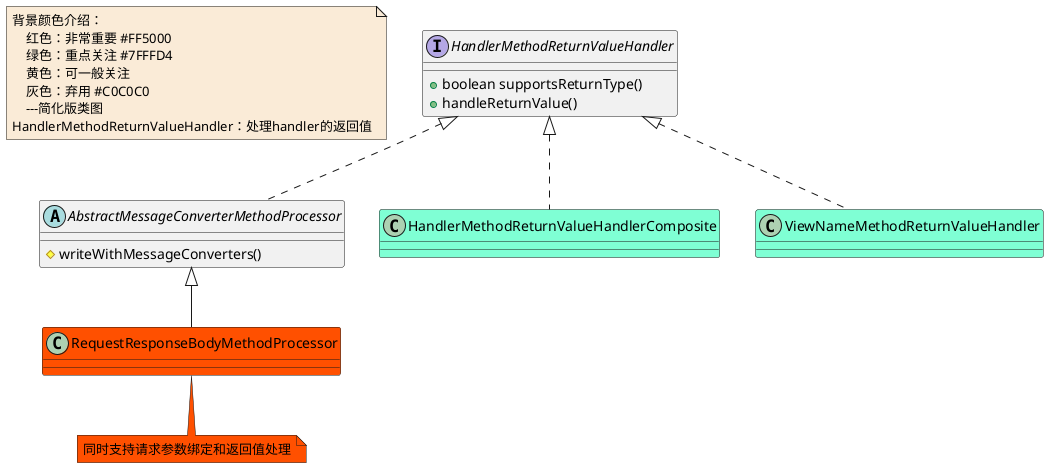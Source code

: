 @startuml

note  as N1 #FAEBD7
    背景颜色介绍：
        红色：非常重要 #FF5000
        绿色：重点关注 #7FFFD4
        黄色：可一般关注
        灰色：弃用 #C0C0C0
        ---简化版类图
    HandlerMethodReturnValueHandler：处理handler的返回值
end note

interface HandlerMethodReturnValueHandler
HandlerMethodReturnValueHandler : +boolean supportsReturnType()
HandlerMethodReturnValueHandler : +handleReturnValue()
abstract class AbstractMessageConverterMethodProcessor
AbstractMessageConverterMethodProcessor : #writeWithMessageConverters()
class HandlerMethodReturnValueHandlerComposite  #7FFFD4
class RequestResponseBodyMethodProcessor #FF5000
note bottom #FF5000 :同时支持请求参数绑定和返回值处理
class ViewNameMethodReturnValueHandler #7FFFD4




AbstractMessageConverterMethodProcessor <|-- RequestResponseBodyMethodProcessor


HandlerMethodReturnValueHandler <|.. AbstractMessageConverterMethodProcessor
HandlerMethodReturnValueHandler <|.. HandlerMethodReturnValueHandlerComposite
HandlerMethodReturnValueHandler <|.. ViewNameMethodReturnValueHandler

@enduml